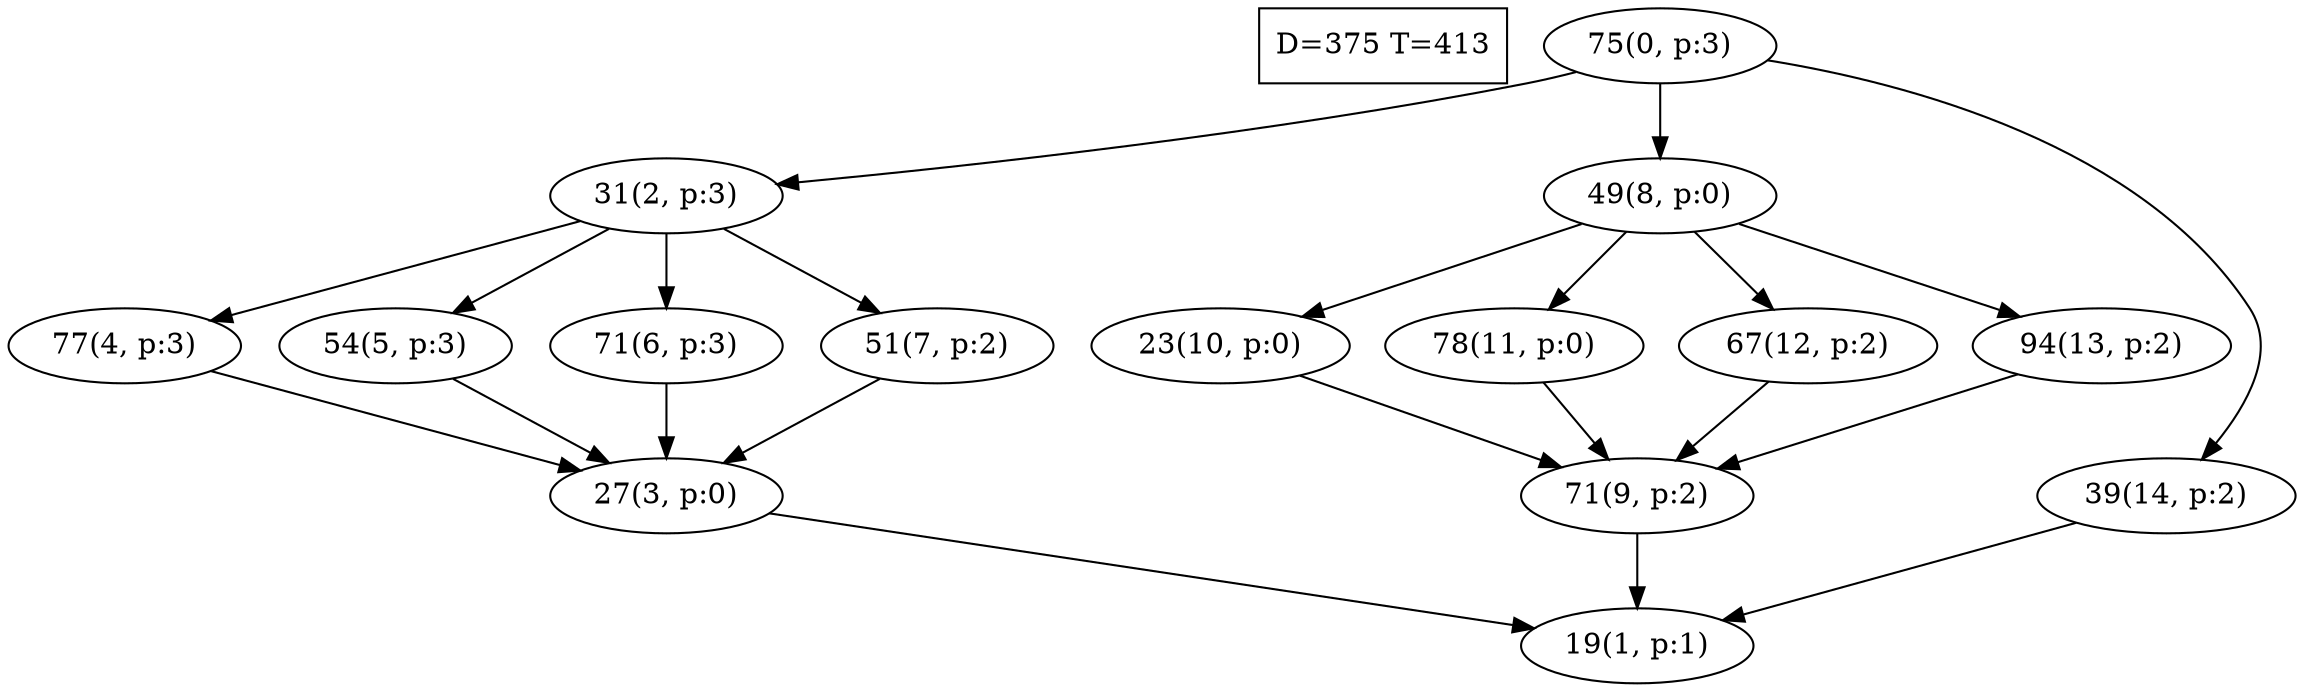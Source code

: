 digraph Task {
i [shape=box, label="D=375 T=413"]; 
0 [label="75(0, p:3)"];
1 [label="19(1, p:1)"];
2 [label="31(2, p:3)"];
3 [label="27(3, p:0)"];
4 [label="77(4, p:3)"];
5 [label="54(5, p:3)"];
6 [label="71(6, p:3)"];
7 [label="51(7, p:2)"];
8 [label="49(8, p:0)"];
9 [label="71(9, p:2)"];
10 [label="23(10, p:0)"];
11 [label="78(11, p:0)"];
12 [label="67(12, p:2)"];
13 [label="94(13, p:2)"];
14 [label="39(14, p:2)"];
0 -> 2;
0 -> 8;
0 -> 14;
2 -> 4;
2 -> 5;
2 -> 6;
2 -> 7;
3 -> 1;
4 -> 3;
5 -> 3;
6 -> 3;
7 -> 3;
8 -> 10;
8 -> 11;
8 -> 12;
8 -> 13;
9 -> 1;
10 -> 9;
11 -> 9;
12 -> 9;
13 -> 9;
14 -> 1;
}